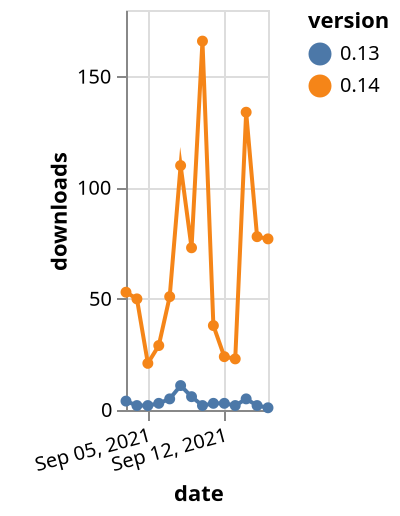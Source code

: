 {"$schema": "https://vega.github.io/schema/vega-lite/v5.json", "description": "A simple bar chart with embedded data.", "data": {"values": [{"date": "2021-09-03", "total": 22590, "delta": 4, "version": "0.13"}, {"date": "2021-09-04", "total": 22592, "delta": 2, "version": "0.13"}, {"date": "2021-09-05", "total": 22594, "delta": 2, "version": "0.13"}, {"date": "2021-09-06", "total": 22597, "delta": 3, "version": "0.13"}, {"date": "2021-09-07", "total": 22602, "delta": 5, "version": "0.13"}, {"date": "2021-09-08", "total": 22613, "delta": 11, "version": "0.13"}, {"date": "2021-09-09", "total": 22619, "delta": 6, "version": "0.13"}, {"date": "2021-09-10", "total": 22621, "delta": 2, "version": "0.13"}, {"date": "2021-09-11", "total": 22624, "delta": 3, "version": "0.13"}, {"date": "2021-09-12", "total": 22627, "delta": 3, "version": "0.13"}, {"date": "2021-09-13", "total": 22629, "delta": 2, "version": "0.13"}, {"date": "2021-09-14", "total": 22634, "delta": 5, "version": "0.13"}, {"date": "2021-09-15", "total": 22636, "delta": 2, "version": "0.13"}, {"date": "2021-09-16", "total": 22637, "delta": 1, "version": "0.13"}, {"date": "2021-09-03", "total": 70140, "delta": 53, "version": "0.14"}, {"date": "2021-09-04", "total": 70190, "delta": 50, "version": "0.14"}, {"date": "2021-09-05", "total": 70211, "delta": 21, "version": "0.14"}, {"date": "2021-09-06", "total": 70240, "delta": 29, "version": "0.14"}, {"date": "2021-09-07", "total": 70291, "delta": 51, "version": "0.14"}, {"date": "2021-09-08", "total": 70401, "delta": 110, "version": "0.14"}, {"date": "2021-09-09", "total": 70474, "delta": 73, "version": "0.14"}, {"date": "2021-09-10", "total": 70640, "delta": 166, "version": "0.14"}, {"date": "2021-09-11", "total": 70678, "delta": 38, "version": "0.14"}, {"date": "2021-09-12", "total": 70702, "delta": 24, "version": "0.14"}, {"date": "2021-09-13", "total": 70725, "delta": 23, "version": "0.14"}, {"date": "2021-09-14", "total": 70859, "delta": 134, "version": "0.14"}, {"date": "2021-09-15", "total": 70937, "delta": 78, "version": "0.14"}, {"date": "2021-09-16", "total": 71014, "delta": 77, "version": "0.14"}]}, "width": "container", "mark": {"type": "line", "point": {"filled": true}}, "encoding": {"x": {"field": "date", "type": "temporal", "timeUnit": "yearmonthdate", "title": "date", "axis": {"labelAngle": -15}}, "y": {"field": "delta", "type": "quantitative", "title": "downloads"}, "color": {"field": "version", "type": "nominal"}, "tooltip": {"field": "delta"}}}